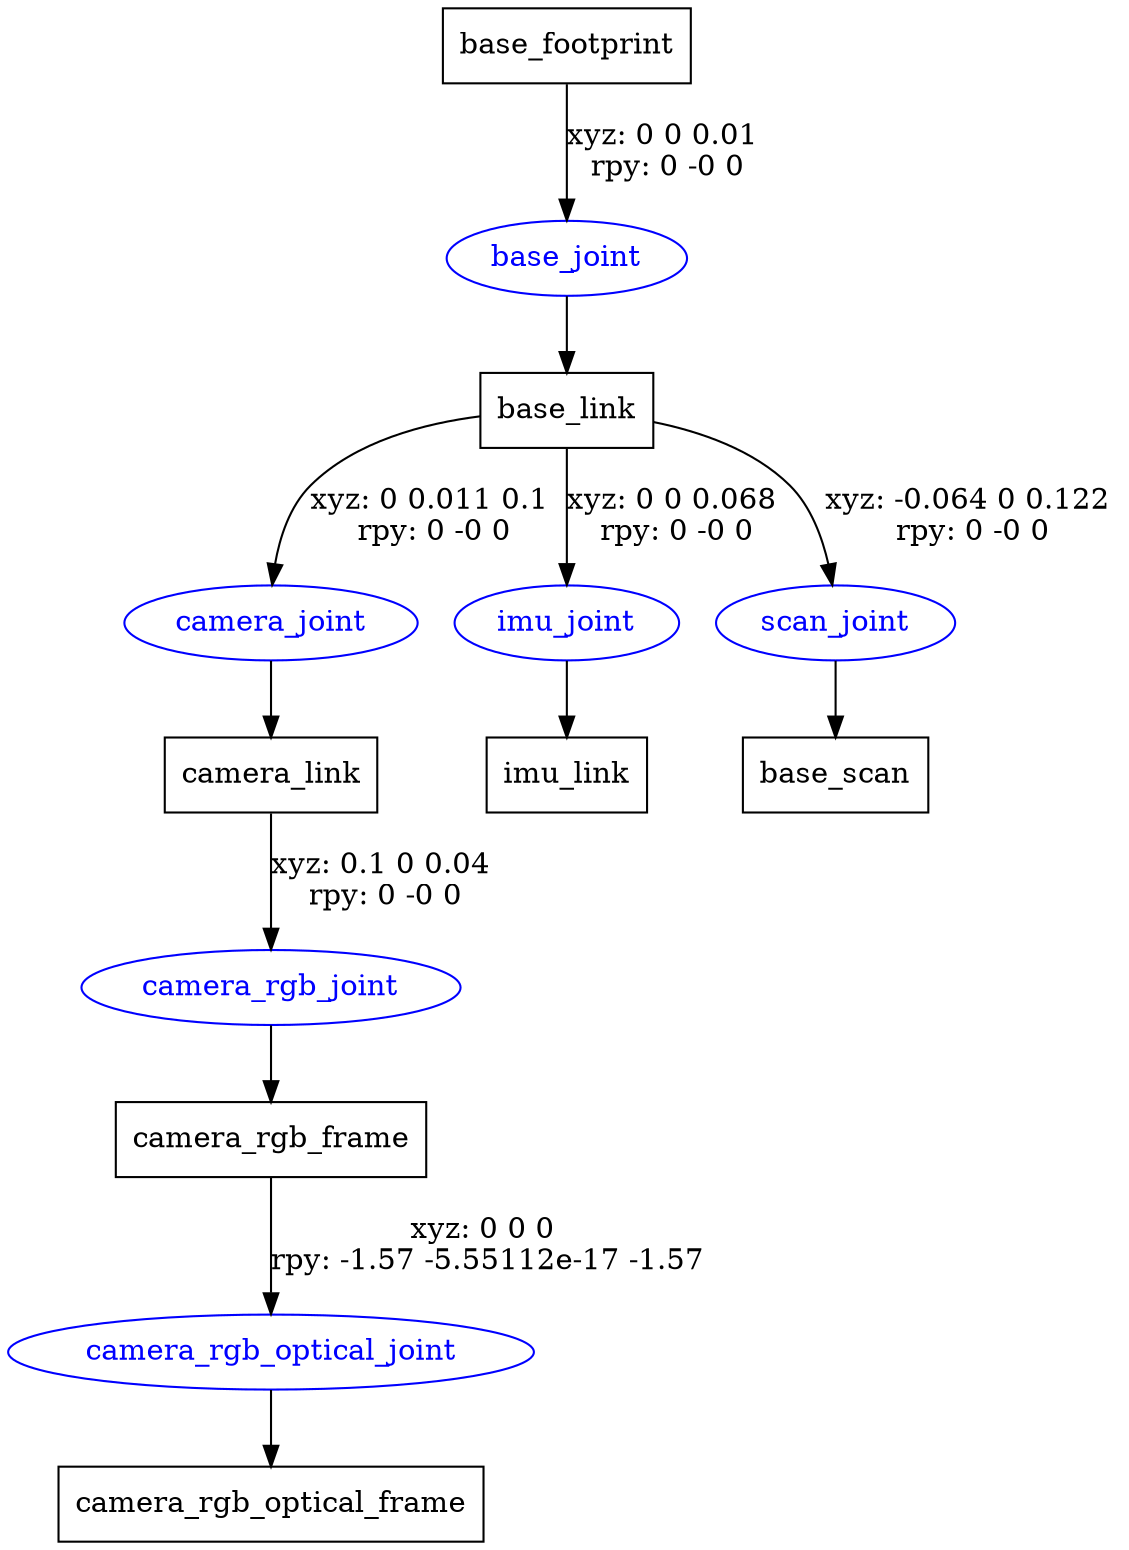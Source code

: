 digraph G {
node [shape=box];
"base_footprint" [label="base_footprint"];
"base_link" [label="base_link"];
"camera_link" [label="camera_link"];
"camera_rgb_frame" [label="camera_rgb_frame"];
"camera_rgb_optical_frame" [label="camera_rgb_optical_frame"];
"imu_link" [label="imu_link"];
"base_scan" [label="base_scan"];
node [shape=ellipse, color=blue, fontcolor=blue];
"base_footprint" -> "base_joint" [label="xyz: 0 0 0.01 \nrpy: 0 -0 0"]
"base_joint" -> "base_link"
"base_link" -> "camera_joint" [label="xyz: 0 0.011 0.1 \nrpy: 0 -0 0"]
"camera_joint" -> "camera_link"
"camera_link" -> "camera_rgb_joint" [label="xyz: 0.1 0 0.04 \nrpy: 0 -0 0"]
"camera_rgb_joint" -> "camera_rgb_frame"
"camera_rgb_frame" -> "camera_rgb_optical_joint" [label="xyz: 0 0 0 \nrpy: -1.57 -5.55112e-17 -1.57"]
"camera_rgb_optical_joint" -> "camera_rgb_optical_frame"
"base_link" -> "imu_joint" [label="xyz: 0 0 0.068 \nrpy: 0 -0 0"]
"imu_joint" -> "imu_link"
"base_link" -> "scan_joint" [label="xyz: -0.064 0 0.122 \nrpy: 0 -0 0"]
"scan_joint" -> "base_scan"
}
